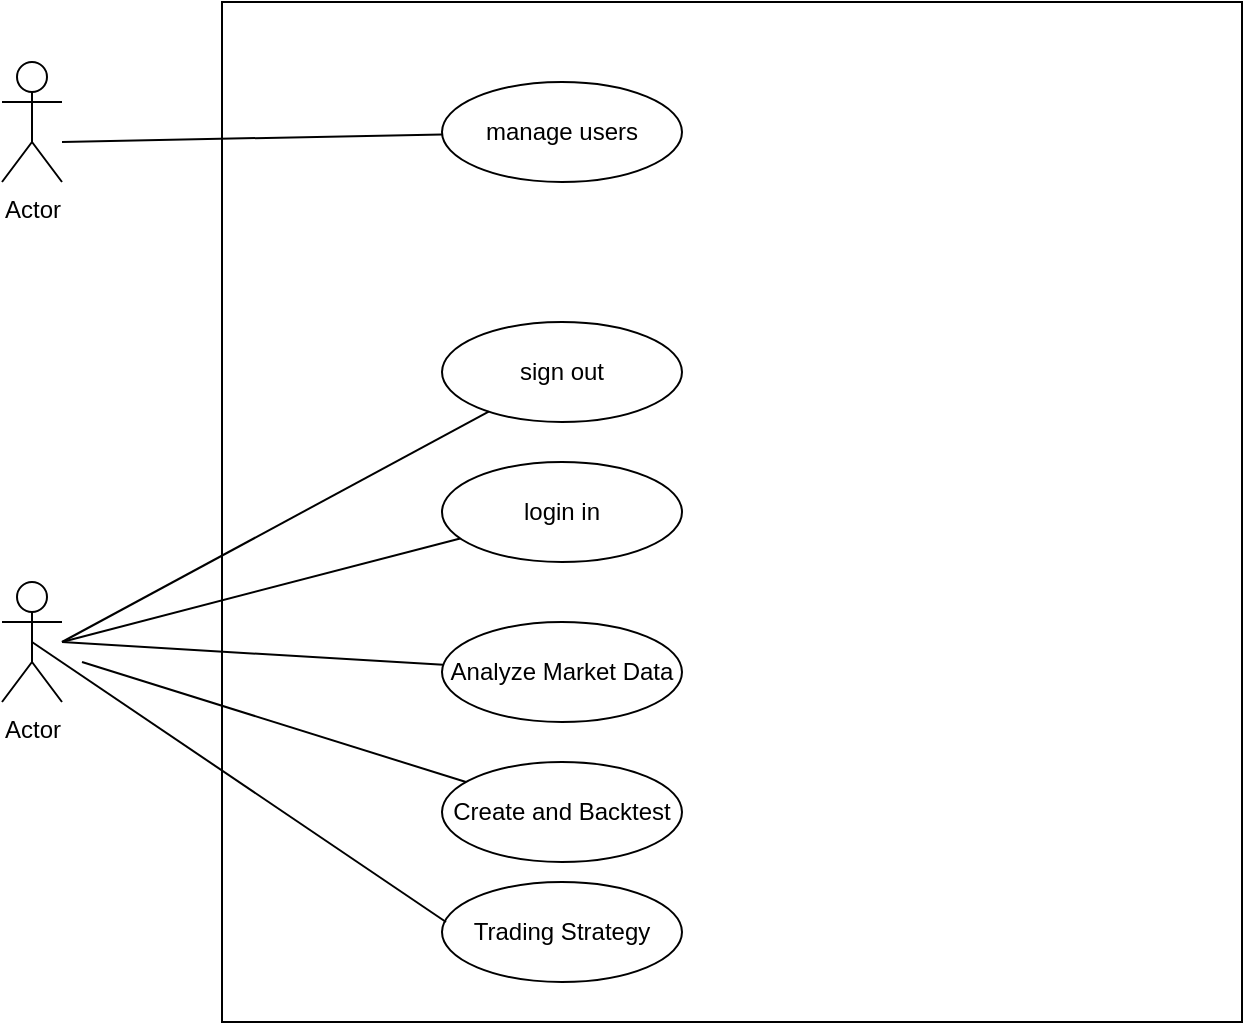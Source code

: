 <mxfile version="24.3.1" type="github">
  <diagram name="Page-1" id="Hr1ctrNNP3XaFehZGqBM">
    <mxGraphModel dx="1050" dy="577" grid="1" gridSize="10" guides="1" tooltips="1" connect="1" arrows="1" fold="1" page="1" pageScale="1" pageWidth="850" pageHeight="1100" math="0" shadow="0">
      <root>
        <mxCell id="0" />
        <mxCell id="1" parent="0" />
        <mxCell id="rF3TZCfOxEf6gZp-wX7_-2" value="Actor" style="shape=umlActor;verticalLabelPosition=bottom;verticalAlign=top;html=1;outlineConnect=0;" vertex="1" parent="1">
          <mxGeometry x="160" y="110" width="30" height="60" as="geometry" />
        </mxCell>
        <mxCell id="rF3TZCfOxEf6gZp-wX7_-3" value="Actor" style="shape=umlActor;verticalLabelPosition=bottom;verticalAlign=top;html=1;outlineConnect=0;" vertex="1" parent="1">
          <mxGeometry x="160" y="370" width="30" height="60" as="geometry" />
        </mxCell>
        <mxCell id="rF3TZCfOxEf6gZp-wX7_-4" value="" style="whiteSpace=wrap;html=1;aspect=fixed;" vertex="1" parent="1">
          <mxGeometry x="270" y="80" width="510" height="510" as="geometry" />
        </mxCell>
        <mxCell id="rF3TZCfOxEf6gZp-wX7_-6" value="manage users" style="ellipse;whiteSpace=wrap;html=1;" vertex="1" parent="1">
          <mxGeometry x="380" y="120" width="120" height="50" as="geometry" />
        </mxCell>
        <mxCell id="rF3TZCfOxEf6gZp-wX7_-7" value="" style="endArrow=none;html=1;rounded=0;" edge="1" parent="1" target="rF3TZCfOxEf6gZp-wX7_-6">
          <mxGeometry width="50" height="50" relative="1" as="geometry">
            <mxPoint x="190" y="150" as="sourcePoint" />
            <mxPoint x="240" y="100" as="targetPoint" />
          </mxGeometry>
        </mxCell>
        <mxCell id="rF3TZCfOxEf6gZp-wX7_-9" value="sign out" style="ellipse;whiteSpace=wrap;html=1;" vertex="1" parent="1">
          <mxGeometry x="380" y="240" width="120" height="50" as="geometry" />
        </mxCell>
        <mxCell id="rF3TZCfOxEf6gZp-wX7_-10" value="login in " style="ellipse;whiteSpace=wrap;html=1;" vertex="1" parent="1">
          <mxGeometry x="380" y="310" width="120" height="50" as="geometry" />
        </mxCell>
        <mxCell id="rF3TZCfOxEf6gZp-wX7_-11" value="Analyze Market Data" style="ellipse;whiteSpace=wrap;html=1;" vertex="1" parent="1">
          <mxGeometry x="380" y="390" width="120" height="50" as="geometry" />
        </mxCell>
        <mxCell id="rF3TZCfOxEf6gZp-wX7_-12" value="Create and Backtest" style="ellipse;whiteSpace=wrap;html=1;" vertex="1" parent="1">
          <mxGeometry x="380" y="460" width="120" height="50" as="geometry" />
        </mxCell>
        <mxCell id="rF3TZCfOxEf6gZp-wX7_-13" value="Trading Strategy   " style="ellipse;whiteSpace=wrap;html=1;" vertex="1" parent="1">
          <mxGeometry x="380" y="520" width="120" height="50" as="geometry" />
        </mxCell>
        <mxCell id="rF3TZCfOxEf6gZp-wX7_-14" value="" style="endArrow=none;html=1;rounded=0;" edge="1" parent="1" target="rF3TZCfOxEf6gZp-wX7_-9">
          <mxGeometry width="50" height="50" relative="1" as="geometry">
            <mxPoint x="190" y="400" as="sourcePoint" />
            <mxPoint x="240" y="350" as="targetPoint" />
          </mxGeometry>
        </mxCell>
        <mxCell id="rF3TZCfOxEf6gZp-wX7_-15" value="" style="endArrow=none;html=1;rounded=0;" edge="1" parent="1" target="rF3TZCfOxEf6gZp-wX7_-10">
          <mxGeometry width="50" height="50" relative="1" as="geometry">
            <mxPoint x="190" y="400" as="sourcePoint" />
            <mxPoint x="413" y="295" as="targetPoint" />
          </mxGeometry>
        </mxCell>
        <mxCell id="rF3TZCfOxEf6gZp-wX7_-16" value="" style="endArrow=none;html=1;rounded=0;" edge="1" parent="1" target="rF3TZCfOxEf6gZp-wX7_-11">
          <mxGeometry width="50" height="50" relative="1" as="geometry">
            <mxPoint x="190" y="400" as="sourcePoint" />
            <mxPoint x="399" y="358" as="targetPoint" />
          </mxGeometry>
        </mxCell>
        <mxCell id="rF3TZCfOxEf6gZp-wX7_-17" value="" style="endArrow=none;html=1;rounded=0;" edge="1" parent="1" target="rF3TZCfOxEf6gZp-wX7_-12">
          <mxGeometry width="50" height="50" relative="1" as="geometry">
            <mxPoint x="200" y="410" as="sourcePoint" />
            <mxPoint x="391" y="421" as="targetPoint" />
          </mxGeometry>
        </mxCell>
        <mxCell id="rF3TZCfOxEf6gZp-wX7_-18" value="" style="endArrow=none;html=1;rounded=0;exitX=0.5;exitY=0.5;exitDx=0;exitDy=0;exitPerimeter=0;" edge="1" parent="1" source="rF3TZCfOxEf6gZp-wX7_-3">
          <mxGeometry width="50" height="50" relative="1" as="geometry">
            <mxPoint x="190" y="480" as="sourcePoint" />
            <mxPoint x="382" y="540" as="targetPoint" />
          </mxGeometry>
        </mxCell>
      </root>
    </mxGraphModel>
  </diagram>
</mxfile>
